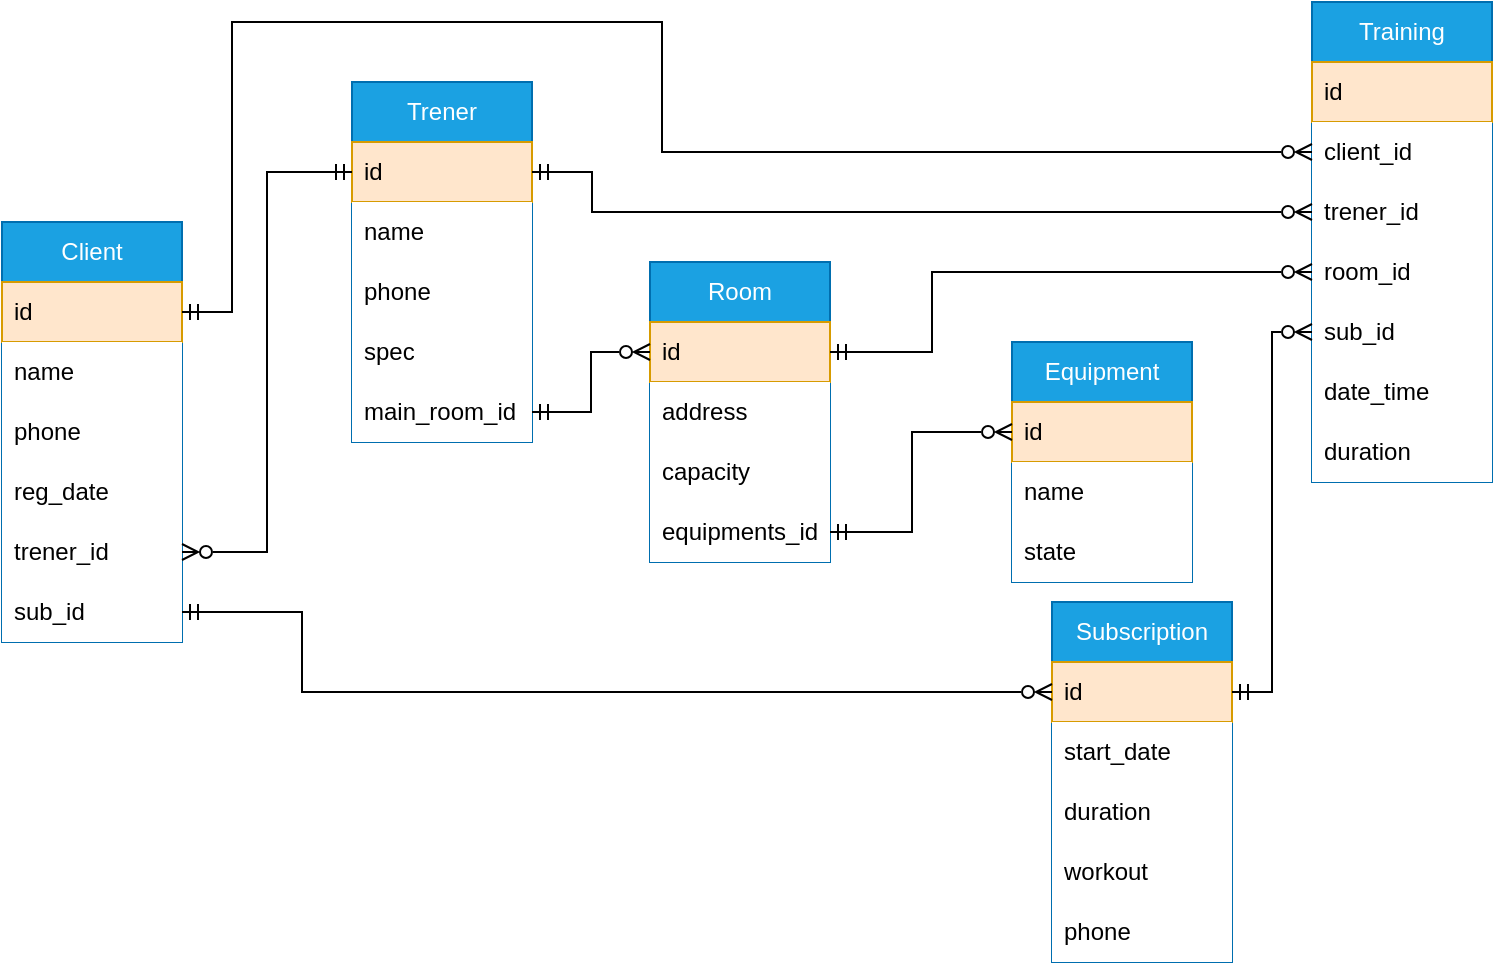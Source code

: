 <mxfile version="26.2.9">
  <diagram name="Страница — 1" id="DGK8jgqYUGHeJMzMVqtj">
    <mxGraphModel dx="824" dy="591" grid="1" gridSize="10" guides="1" tooltips="1" connect="1" arrows="1" fold="1" page="1" pageScale="1" pageWidth="827" pageHeight="1169" math="0" shadow="0">
      <root>
        <mxCell id="0" />
        <mxCell id="1" parent="0" />
        <mxCell id="BGdj5YzrZAxUGrSr66si-1" value="Client" style="swimlane;fontStyle=0;childLayout=stackLayout;horizontal=1;startSize=30;horizontalStack=0;resizeParent=1;resizeParentMax=0;resizeLast=0;collapsible=1;marginBottom=0;whiteSpace=wrap;html=1;fillColor=#1ba1e2;strokeColor=#006EAF;fontColor=#ffffff;rounded=0;perimeterSpacing=1;" vertex="1" parent="1">
          <mxGeometry x="45" y="140" width="90" height="210" as="geometry" />
        </mxCell>
        <mxCell id="BGdj5YzrZAxUGrSr66si-2" value="id" style="text;align=left;verticalAlign=middle;spacingLeft=4;spacingRight=4;overflow=hidden;points=[[0,0.5],[1,0.5]];portConstraint=eastwest;rotatable=0;whiteSpace=wrap;html=1;fillColor=#ffe6cc;strokeColor=#d79b00;" vertex="1" parent="BGdj5YzrZAxUGrSr66si-1">
          <mxGeometry y="30" width="90" height="30" as="geometry" />
        </mxCell>
        <mxCell id="BGdj5YzrZAxUGrSr66si-3" value="name" style="text;strokeColor=none;fillColor=default;align=left;verticalAlign=middle;spacingLeft=4;spacingRight=4;overflow=hidden;points=[[0,0.5],[1,0.5]];portConstraint=eastwest;rotatable=0;whiteSpace=wrap;html=1;" vertex="1" parent="BGdj5YzrZAxUGrSr66si-1">
          <mxGeometry y="60" width="90" height="30" as="geometry" />
        </mxCell>
        <mxCell id="BGdj5YzrZAxUGrSr66si-4" value="phone" style="text;align=left;verticalAlign=middle;spacingLeft=4;spacingRight=4;overflow=hidden;points=[[0,0.5],[1,0.5]];portConstraint=eastwest;rotatable=0;whiteSpace=wrap;html=1;fillColor=default;" vertex="1" parent="BGdj5YzrZAxUGrSr66si-1">
          <mxGeometry y="90" width="90" height="30" as="geometry" />
        </mxCell>
        <mxCell id="BGdj5YzrZAxUGrSr66si-5" value="reg_date" style="text;align=left;verticalAlign=middle;spacingLeft=4;spacingRight=4;overflow=hidden;points=[[0,0.5],[1,0.5]];portConstraint=eastwest;rotatable=0;whiteSpace=wrap;html=1;fillColor=default;" vertex="1" parent="BGdj5YzrZAxUGrSr66si-1">
          <mxGeometry y="120" width="90" height="30" as="geometry" />
        </mxCell>
        <mxCell id="BGdj5YzrZAxUGrSr66si-7" value="trener_id" style="text;align=left;verticalAlign=middle;spacingLeft=4;spacingRight=4;overflow=hidden;points=[[0,0.5],[1,0.5]];portConstraint=eastwest;rotatable=0;whiteSpace=wrap;html=1;fillColor=default;" vertex="1" parent="BGdj5YzrZAxUGrSr66si-1">
          <mxGeometry y="150" width="90" height="30" as="geometry" />
        </mxCell>
        <mxCell id="BGdj5YzrZAxUGrSr66si-6" value="sub_id" style="text;align=left;verticalAlign=middle;spacingLeft=4;spacingRight=4;overflow=hidden;points=[[0,0.5],[1,0.5]];portConstraint=eastwest;rotatable=0;whiteSpace=wrap;html=1;fillColor=default;" vertex="1" parent="BGdj5YzrZAxUGrSr66si-1">
          <mxGeometry y="180" width="90" height="30" as="geometry" />
        </mxCell>
        <mxCell id="BGdj5YzrZAxUGrSr66si-8" value="Trener" style="swimlane;fontStyle=0;childLayout=stackLayout;horizontal=1;startSize=30;horizontalStack=0;resizeParent=1;resizeParentMax=0;resizeLast=0;collapsible=1;marginBottom=0;whiteSpace=wrap;html=1;fillColor=#1ba1e2;strokeColor=#006EAF;fontColor=#ffffff;rounded=0;perimeterSpacing=1;" vertex="1" parent="1">
          <mxGeometry x="220" y="70" width="90" height="180" as="geometry" />
        </mxCell>
        <mxCell id="BGdj5YzrZAxUGrSr66si-9" value="id" style="text;align=left;verticalAlign=middle;spacingLeft=4;spacingRight=4;overflow=hidden;points=[[0,0.5],[1,0.5]];portConstraint=eastwest;rotatable=0;whiteSpace=wrap;html=1;fillColor=#ffe6cc;strokeColor=#d79b00;" vertex="1" parent="BGdj5YzrZAxUGrSr66si-8">
          <mxGeometry y="30" width="90" height="30" as="geometry" />
        </mxCell>
        <mxCell id="BGdj5YzrZAxUGrSr66si-10" value="name" style="text;strokeColor=none;fillColor=default;align=left;verticalAlign=middle;spacingLeft=4;spacingRight=4;overflow=hidden;points=[[0,0.5],[1,0.5]];portConstraint=eastwest;rotatable=0;whiteSpace=wrap;html=1;" vertex="1" parent="BGdj5YzrZAxUGrSr66si-8">
          <mxGeometry y="60" width="90" height="30" as="geometry" />
        </mxCell>
        <mxCell id="BGdj5YzrZAxUGrSr66si-11" value="phone" style="text;align=left;verticalAlign=middle;spacingLeft=4;spacingRight=4;overflow=hidden;points=[[0,0.5],[1,0.5]];portConstraint=eastwest;rotatable=0;whiteSpace=wrap;html=1;fillColor=default;" vertex="1" parent="BGdj5YzrZAxUGrSr66si-8">
          <mxGeometry y="90" width="90" height="30" as="geometry" />
        </mxCell>
        <mxCell id="BGdj5YzrZAxUGrSr66si-12" value="spec" style="text;align=left;verticalAlign=middle;spacingLeft=4;spacingRight=4;overflow=hidden;points=[[0,0.5],[1,0.5]];portConstraint=eastwest;rotatable=0;whiteSpace=wrap;html=1;fillColor=default;" vertex="1" parent="BGdj5YzrZAxUGrSr66si-8">
          <mxGeometry y="120" width="90" height="30" as="geometry" />
        </mxCell>
        <mxCell id="BGdj5YzrZAxUGrSr66si-50" value="main_room_id" style="text;align=left;verticalAlign=middle;spacingLeft=4;spacingRight=4;overflow=hidden;points=[[0,0.5],[1,0.5]];portConstraint=eastwest;rotatable=0;whiteSpace=wrap;html=1;fillColor=default;" vertex="1" parent="BGdj5YzrZAxUGrSr66si-8">
          <mxGeometry y="150" width="90" height="30" as="geometry" />
        </mxCell>
        <mxCell id="BGdj5YzrZAxUGrSr66si-15" value="Subscription" style="swimlane;fontStyle=0;childLayout=stackLayout;horizontal=1;startSize=30;horizontalStack=0;resizeParent=1;resizeParentMax=0;resizeLast=0;collapsible=1;marginBottom=0;whiteSpace=wrap;html=1;fillColor=#1ba1e2;strokeColor=#006EAF;fontColor=#ffffff;rounded=0;perimeterSpacing=1;" vertex="1" parent="1">
          <mxGeometry x="570" y="330" width="90" height="180" as="geometry" />
        </mxCell>
        <mxCell id="BGdj5YzrZAxUGrSr66si-16" value="id" style="text;align=left;verticalAlign=middle;spacingLeft=4;spacingRight=4;overflow=hidden;points=[[0,0.5],[1,0.5]];portConstraint=eastwest;rotatable=0;whiteSpace=wrap;html=1;fillColor=#ffe6cc;strokeColor=#d79b00;" vertex="1" parent="BGdj5YzrZAxUGrSr66si-15">
          <mxGeometry y="30" width="90" height="30" as="geometry" />
        </mxCell>
        <mxCell id="BGdj5YzrZAxUGrSr66si-17" value="start_date" style="text;strokeColor=none;fillColor=default;align=left;verticalAlign=middle;spacingLeft=4;spacingRight=4;overflow=hidden;points=[[0,0.5],[1,0.5]];portConstraint=eastwest;rotatable=0;whiteSpace=wrap;html=1;" vertex="1" parent="BGdj5YzrZAxUGrSr66si-15">
          <mxGeometry y="60" width="90" height="30" as="geometry" />
        </mxCell>
        <mxCell id="BGdj5YzrZAxUGrSr66si-18" value="duration" style="text;align=left;verticalAlign=middle;spacingLeft=4;spacingRight=4;overflow=hidden;points=[[0,0.5],[1,0.5]];portConstraint=eastwest;rotatable=0;whiteSpace=wrap;html=1;fillColor=default;" vertex="1" parent="BGdj5YzrZAxUGrSr66si-15">
          <mxGeometry y="90" width="90" height="30" as="geometry" />
        </mxCell>
        <mxCell id="BGdj5YzrZAxUGrSr66si-19" value="workout" style="text;align=left;verticalAlign=middle;spacingLeft=4;spacingRight=4;overflow=hidden;points=[[0,0.5],[1,0.5]];portConstraint=eastwest;rotatable=0;whiteSpace=wrap;html=1;fillColor=default;" vertex="1" parent="BGdj5YzrZAxUGrSr66si-15">
          <mxGeometry y="120" width="90" height="30" as="geometry" />
        </mxCell>
        <mxCell id="BGdj5YzrZAxUGrSr66si-21" value="phone" style="text;align=left;verticalAlign=middle;spacingLeft=4;spacingRight=4;overflow=hidden;points=[[0,0.5],[1,0.5]];portConstraint=eastwest;rotatable=0;whiteSpace=wrap;html=1;fillColor=default;" vertex="1" parent="BGdj5YzrZAxUGrSr66si-15">
          <mxGeometry y="150" width="90" height="30" as="geometry" />
        </mxCell>
        <mxCell id="BGdj5YzrZAxUGrSr66si-22" value="Training" style="swimlane;fontStyle=0;childLayout=stackLayout;horizontal=1;startSize=30;horizontalStack=0;resizeParent=1;resizeParentMax=0;resizeLast=0;collapsible=1;marginBottom=0;whiteSpace=wrap;html=1;fillColor=#1ba1e2;strokeColor=#006EAF;fontColor=#ffffff;rounded=0;perimeterSpacing=1;" vertex="1" parent="1">
          <mxGeometry x="700" y="30" width="90" height="240" as="geometry" />
        </mxCell>
        <mxCell id="BGdj5YzrZAxUGrSr66si-23" value="id" style="text;align=left;verticalAlign=middle;spacingLeft=4;spacingRight=4;overflow=hidden;points=[[0,0.5],[1,0.5]];portConstraint=eastwest;rotatable=0;whiteSpace=wrap;html=1;fillColor=#ffe6cc;strokeColor=#d79b00;" vertex="1" parent="BGdj5YzrZAxUGrSr66si-22">
          <mxGeometry y="30" width="90" height="30" as="geometry" />
        </mxCell>
        <mxCell id="BGdj5YzrZAxUGrSr66si-24" value="client_id" style="text;strokeColor=none;fillColor=default;align=left;verticalAlign=middle;spacingLeft=4;spacingRight=4;overflow=hidden;points=[[0,0.5],[1,0.5]];portConstraint=eastwest;rotatable=0;whiteSpace=wrap;html=1;" vertex="1" parent="BGdj5YzrZAxUGrSr66si-22">
          <mxGeometry y="60" width="90" height="30" as="geometry" />
        </mxCell>
        <mxCell id="BGdj5YzrZAxUGrSr66si-26" value="trener_id" style="text;align=left;verticalAlign=middle;spacingLeft=4;spacingRight=4;overflow=hidden;points=[[0,0.5],[1,0.5]];portConstraint=eastwest;rotatable=0;whiteSpace=wrap;html=1;fillColor=default;" vertex="1" parent="BGdj5YzrZAxUGrSr66si-22">
          <mxGeometry y="90" width="90" height="30" as="geometry" />
        </mxCell>
        <mxCell id="BGdj5YzrZAxUGrSr66si-37" value="room_id&lt;span style=&quot;caret-color: rgba(0, 0, 0, 0); color: rgba(0, 0, 0, 0); font-family: monospace; font-size: 0px; white-space: nowrap;&quot;&gt;фів&lt;/span&gt;" style="text;align=left;verticalAlign=middle;spacingLeft=4;spacingRight=4;overflow=hidden;points=[[0,0.5],[1,0.5]];portConstraint=eastwest;rotatable=0;whiteSpace=wrap;html=1;fillColor=default;" vertex="1" parent="BGdj5YzrZAxUGrSr66si-22">
          <mxGeometry y="120" width="90" height="30" as="geometry" />
        </mxCell>
        <mxCell id="BGdj5YzrZAxUGrSr66si-25" value="sub_id" style="text;align=left;verticalAlign=middle;spacingLeft=4;spacingRight=4;overflow=hidden;points=[[0,0.5],[1,0.5]];portConstraint=eastwest;rotatable=0;whiteSpace=wrap;html=1;fillColor=default;" vertex="1" parent="BGdj5YzrZAxUGrSr66si-22">
          <mxGeometry y="150" width="90" height="30" as="geometry" />
        </mxCell>
        <mxCell id="BGdj5YzrZAxUGrSr66si-27" value="date_time" style="text;align=left;verticalAlign=middle;spacingLeft=4;spacingRight=4;overflow=hidden;points=[[0,0.5],[1,0.5]];portConstraint=eastwest;rotatable=0;whiteSpace=wrap;html=1;fillColor=default;" vertex="1" parent="BGdj5YzrZAxUGrSr66si-22">
          <mxGeometry y="180" width="90" height="30" as="geometry" />
        </mxCell>
        <mxCell id="BGdj5YzrZAxUGrSr66si-28" value="duration" style="text;align=left;verticalAlign=middle;spacingLeft=4;spacingRight=4;overflow=hidden;points=[[0,0.5],[1,0.5]];portConstraint=eastwest;rotatable=0;whiteSpace=wrap;html=1;fillColor=default;" vertex="1" parent="BGdj5YzrZAxUGrSr66si-22">
          <mxGeometry y="210" width="90" height="30" as="geometry" />
        </mxCell>
        <mxCell id="BGdj5YzrZAxUGrSr66si-30" style="edgeStyle=orthogonalEdgeStyle;rounded=0;orthogonalLoop=1;jettySize=auto;html=1;exitX=1;exitY=0.5;exitDx=0;exitDy=0;entryX=0;entryY=0.5;entryDx=0;entryDy=0;endArrow=ERzeroToMany;endFill=0;startArrow=ERmandOne;startFill=0;" edge="1" parent="1" source="BGdj5YzrZAxUGrSr66si-6" target="BGdj5YzrZAxUGrSr66si-16">
          <mxGeometry relative="1" as="geometry">
            <Array as="points">
              <mxPoint x="195" y="335" />
              <mxPoint x="195" y="375" />
            </Array>
          </mxGeometry>
        </mxCell>
        <mxCell id="BGdj5YzrZAxUGrSr66si-32" style="edgeStyle=orthogonalEdgeStyle;rounded=0;orthogonalLoop=1;jettySize=auto;html=1;exitX=1;exitY=0.5;exitDx=0;exitDy=0;entryX=0;entryY=0.5;entryDx=0;entryDy=0;startArrow=ERzeroToMany;startFill=0;endArrow=ERmandOne;endFill=0;" edge="1" parent="1" source="BGdj5YzrZAxUGrSr66si-7" target="BGdj5YzrZAxUGrSr66si-9">
          <mxGeometry relative="1" as="geometry" />
        </mxCell>
        <mxCell id="BGdj5YzrZAxUGrSr66si-33" style="edgeStyle=orthogonalEdgeStyle;rounded=0;orthogonalLoop=1;jettySize=auto;html=1;exitX=0;exitY=0.5;exitDx=0;exitDy=0;entryX=1;entryY=0.5;entryDx=0;entryDy=0;endArrow=ERmandOne;endFill=0;startArrow=ERzeroToMany;startFill=0;" edge="1" parent="1" source="BGdj5YzrZAxUGrSr66si-26" target="BGdj5YzrZAxUGrSr66si-9">
          <mxGeometry relative="1" as="geometry">
            <Array as="points">
              <mxPoint x="340" y="135" />
              <mxPoint x="340" y="115" />
            </Array>
          </mxGeometry>
        </mxCell>
        <mxCell id="BGdj5YzrZAxUGrSr66si-34" style="edgeStyle=orthogonalEdgeStyle;rounded=0;orthogonalLoop=1;jettySize=auto;html=1;exitX=0;exitY=0.5;exitDx=0;exitDy=0;endArrow=ERmandOne;endFill=0;startArrow=ERzeroToMany;startFill=0;" edge="1" parent="1" source="BGdj5YzrZAxUGrSr66si-24" target="BGdj5YzrZAxUGrSr66si-2">
          <mxGeometry relative="1" as="geometry">
            <Array as="points">
              <mxPoint x="375" y="105" />
              <mxPoint x="375" y="40" />
              <mxPoint x="160" y="40" />
              <mxPoint x="160" y="185" />
            </Array>
          </mxGeometry>
        </mxCell>
        <mxCell id="BGdj5YzrZAxUGrSr66si-35" style="edgeStyle=orthogonalEdgeStyle;rounded=0;orthogonalLoop=1;jettySize=auto;html=1;exitX=0;exitY=0.5;exitDx=0;exitDy=0;endArrow=ERmandOne;endFill=0;startArrow=ERzeroToMany;startFill=0;" edge="1" parent="1" source="BGdj5YzrZAxUGrSr66si-25" target="BGdj5YzrZAxUGrSr66si-16">
          <mxGeometry relative="1" as="geometry" />
        </mxCell>
        <mxCell id="BGdj5YzrZAxUGrSr66si-38" value="Room" style="swimlane;fontStyle=0;childLayout=stackLayout;horizontal=1;startSize=30;horizontalStack=0;resizeParent=1;resizeParentMax=0;resizeLast=0;collapsible=1;marginBottom=0;whiteSpace=wrap;html=1;fillColor=#1ba1e2;strokeColor=#006EAF;fontColor=#ffffff;rounded=0;perimeterSpacing=1;" vertex="1" parent="1">
          <mxGeometry x="369" y="160" width="90" height="150" as="geometry" />
        </mxCell>
        <mxCell id="BGdj5YzrZAxUGrSr66si-39" value="id" style="text;align=left;verticalAlign=middle;spacingLeft=4;spacingRight=4;overflow=hidden;points=[[0,0.5],[1,0.5]];portConstraint=eastwest;rotatable=0;whiteSpace=wrap;html=1;fillColor=#ffe6cc;strokeColor=#d79b00;" vertex="1" parent="BGdj5YzrZAxUGrSr66si-38">
          <mxGeometry y="30" width="90" height="30" as="geometry" />
        </mxCell>
        <mxCell id="BGdj5YzrZAxUGrSr66si-40" value="address" style="text;strokeColor=none;fillColor=default;align=left;verticalAlign=middle;spacingLeft=4;spacingRight=4;overflow=hidden;points=[[0,0.5],[1,0.5]];portConstraint=eastwest;rotatable=0;whiteSpace=wrap;html=1;" vertex="1" parent="BGdj5YzrZAxUGrSr66si-38">
          <mxGeometry y="60" width="90" height="30" as="geometry" />
        </mxCell>
        <mxCell id="BGdj5YzrZAxUGrSr66si-41" value="capacity" style="text;align=left;verticalAlign=middle;spacingLeft=4;spacingRight=4;overflow=hidden;points=[[0,0.5],[1,0.5]];portConstraint=eastwest;rotatable=0;whiteSpace=wrap;html=1;fillColor=default;" vertex="1" parent="BGdj5YzrZAxUGrSr66si-38">
          <mxGeometry y="90" width="90" height="30" as="geometry" />
        </mxCell>
        <mxCell id="BGdj5YzrZAxUGrSr66si-42" value="equipments_id" style="text;align=left;verticalAlign=middle;spacingLeft=4;spacingRight=4;overflow=hidden;points=[[0,0.5],[1,0.5]];portConstraint=eastwest;rotatable=0;whiteSpace=wrap;html=1;fillColor=default;" vertex="1" parent="BGdj5YzrZAxUGrSr66si-38">
          <mxGeometry y="120" width="90" height="30" as="geometry" />
        </mxCell>
        <mxCell id="BGdj5YzrZAxUGrSr66si-43" value="Equipment" style="swimlane;fontStyle=0;childLayout=stackLayout;horizontal=1;startSize=30;horizontalStack=0;resizeParent=1;resizeParentMax=0;resizeLast=0;collapsible=1;marginBottom=0;whiteSpace=wrap;html=1;fillColor=#1ba1e2;strokeColor=#006EAF;fontColor=#ffffff;rounded=0;perimeterSpacing=1;" vertex="1" parent="1">
          <mxGeometry x="550" y="200" width="90" height="120" as="geometry" />
        </mxCell>
        <mxCell id="BGdj5YzrZAxUGrSr66si-44" value="id" style="text;align=left;verticalAlign=middle;spacingLeft=4;spacingRight=4;overflow=hidden;points=[[0,0.5],[1,0.5]];portConstraint=eastwest;rotatable=0;whiteSpace=wrap;html=1;fillColor=#ffe6cc;strokeColor=#d79b00;" vertex="1" parent="BGdj5YzrZAxUGrSr66si-43">
          <mxGeometry y="30" width="90" height="30" as="geometry" />
        </mxCell>
        <mxCell id="BGdj5YzrZAxUGrSr66si-45" value="name" style="text;strokeColor=none;fillColor=default;align=left;verticalAlign=middle;spacingLeft=4;spacingRight=4;overflow=hidden;points=[[0,0.5],[1,0.5]];portConstraint=eastwest;rotatable=0;whiteSpace=wrap;html=1;" vertex="1" parent="BGdj5YzrZAxUGrSr66si-43">
          <mxGeometry y="60" width="90" height="30" as="geometry" />
        </mxCell>
        <mxCell id="BGdj5YzrZAxUGrSr66si-46" value="state" style="text;align=left;verticalAlign=middle;spacingLeft=4;spacingRight=4;overflow=hidden;points=[[0,0.5],[1,0.5]];portConstraint=eastwest;rotatable=0;whiteSpace=wrap;html=1;fillColor=default;" vertex="1" parent="BGdj5YzrZAxUGrSr66si-43">
          <mxGeometry y="90" width="90" height="30" as="geometry" />
        </mxCell>
        <mxCell id="BGdj5YzrZAxUGrSr66si-48" style="edgeStyle=orthogonalEdgeStyle;rounded=0;orthogonalLoop=1;jettySize=auto;html=1;exitX=1;exitY=0.5;exitDx=0;exitDy=0;endArrow=ERzeroToMany;endFill=0;startArrow=ERmandOne;startFill=0;" edge="1" parent="1" source="BGdj5YzrZAxUGrSr66si-42" target="BGdj5YzrZAxUGrSr66si-44">
          <mxGeometry relative="1" as="geometry">
            <Array as="points">
              <mxPoint x="500" y="295" />
              <mxPoint x="500" y="245" />
            </Array>
          </mxGeometry>
        </mxCell>
        <mxCell id="BGdj5YzrZAxUGrSr66si-49" style="edgeStyle=orthogonalEdgeStyle;rounded=0;orthogonalLoop=1;jettySize=auto;html=1;startArrow=ERzeroToMany;startFill=0;endArrow=ERmandOne;endFill=0;" edge="1" parent="1" target="BGdj5YzrZAxUGrSr66si-39">
          <mxGeometry relative="1" as="geometry">
            <mxPoint x="700" y="165" as="sourcePoint" />
            <Array as="points">
              <mxPoint x="510" y="165" />
              <mxPoint x="510" y="205" />
            </Array>
          </mxGeometry>
        </mxCell>
        <mxCell id="BGdj5YzrZAxUGrSr66si-51" style="edgeStyle=orthogonalEdgeStyle;rounded=0;orthogonalLoop=1;jettySize=auto;html=1;exitX=1;exitY=0.5;exitDx=0;exitDy=0;entryX=0;entryY=0.5;entryDx=0;entryDy=0;endArrow=ERzeroToMany;endFill=0;startArrow=ERmandOne;startFill=0;" edge="1" parent="1" source="BGdj5YzrZAxUGrSr66si-50" target="BGdj5YzrZAxUGrSr66si-39">
          <mxGeometry relative="1" as="geometry" />
        </mxCell>
      </root>
    </mxGraphModel>
  </diagram>
</mxfile>
